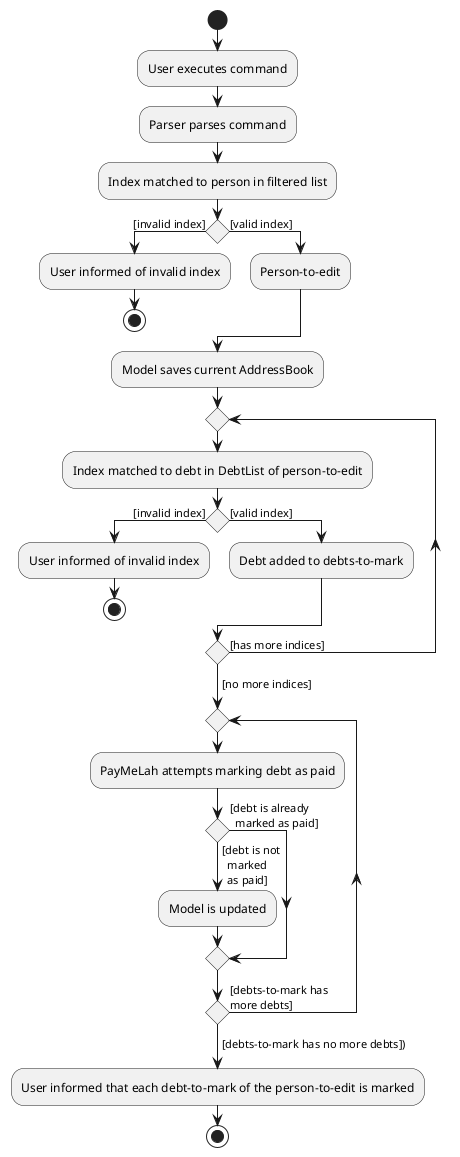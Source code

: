 @startuml
start
:User executes command;
:Parser parses command;

:Index matched to person in filtered list;
if () then ([invalid index])
:User informed of invalid index;
stop
else ([valid index])
:Person-to-edit;
endif

:Model saves current AddressBook;

repeat
  :Index matched to debt in DebtList of person-to-edit;
  if () then ([invalid index])
  :User informed of invalid index;
  stop
  else ([valid index])
  :Debt added to debts-to-mark;
  endif
repeat while () is ([has more indices])
->[no more indices];

repeat
  :PayMeLah attempts marking debt as paid;
  if () then ([debt is already
  marked as paid])
  else ([debt is not
  marked
  as paid]
  )
  :Model is updated;
  endif
repeat while () is ([debts-to-mark has
more debts])
->[debts-to-mark has no more debts]);

:User informed that each debt-to-mark of the person-to-edit is marked;
stop
@enduml
